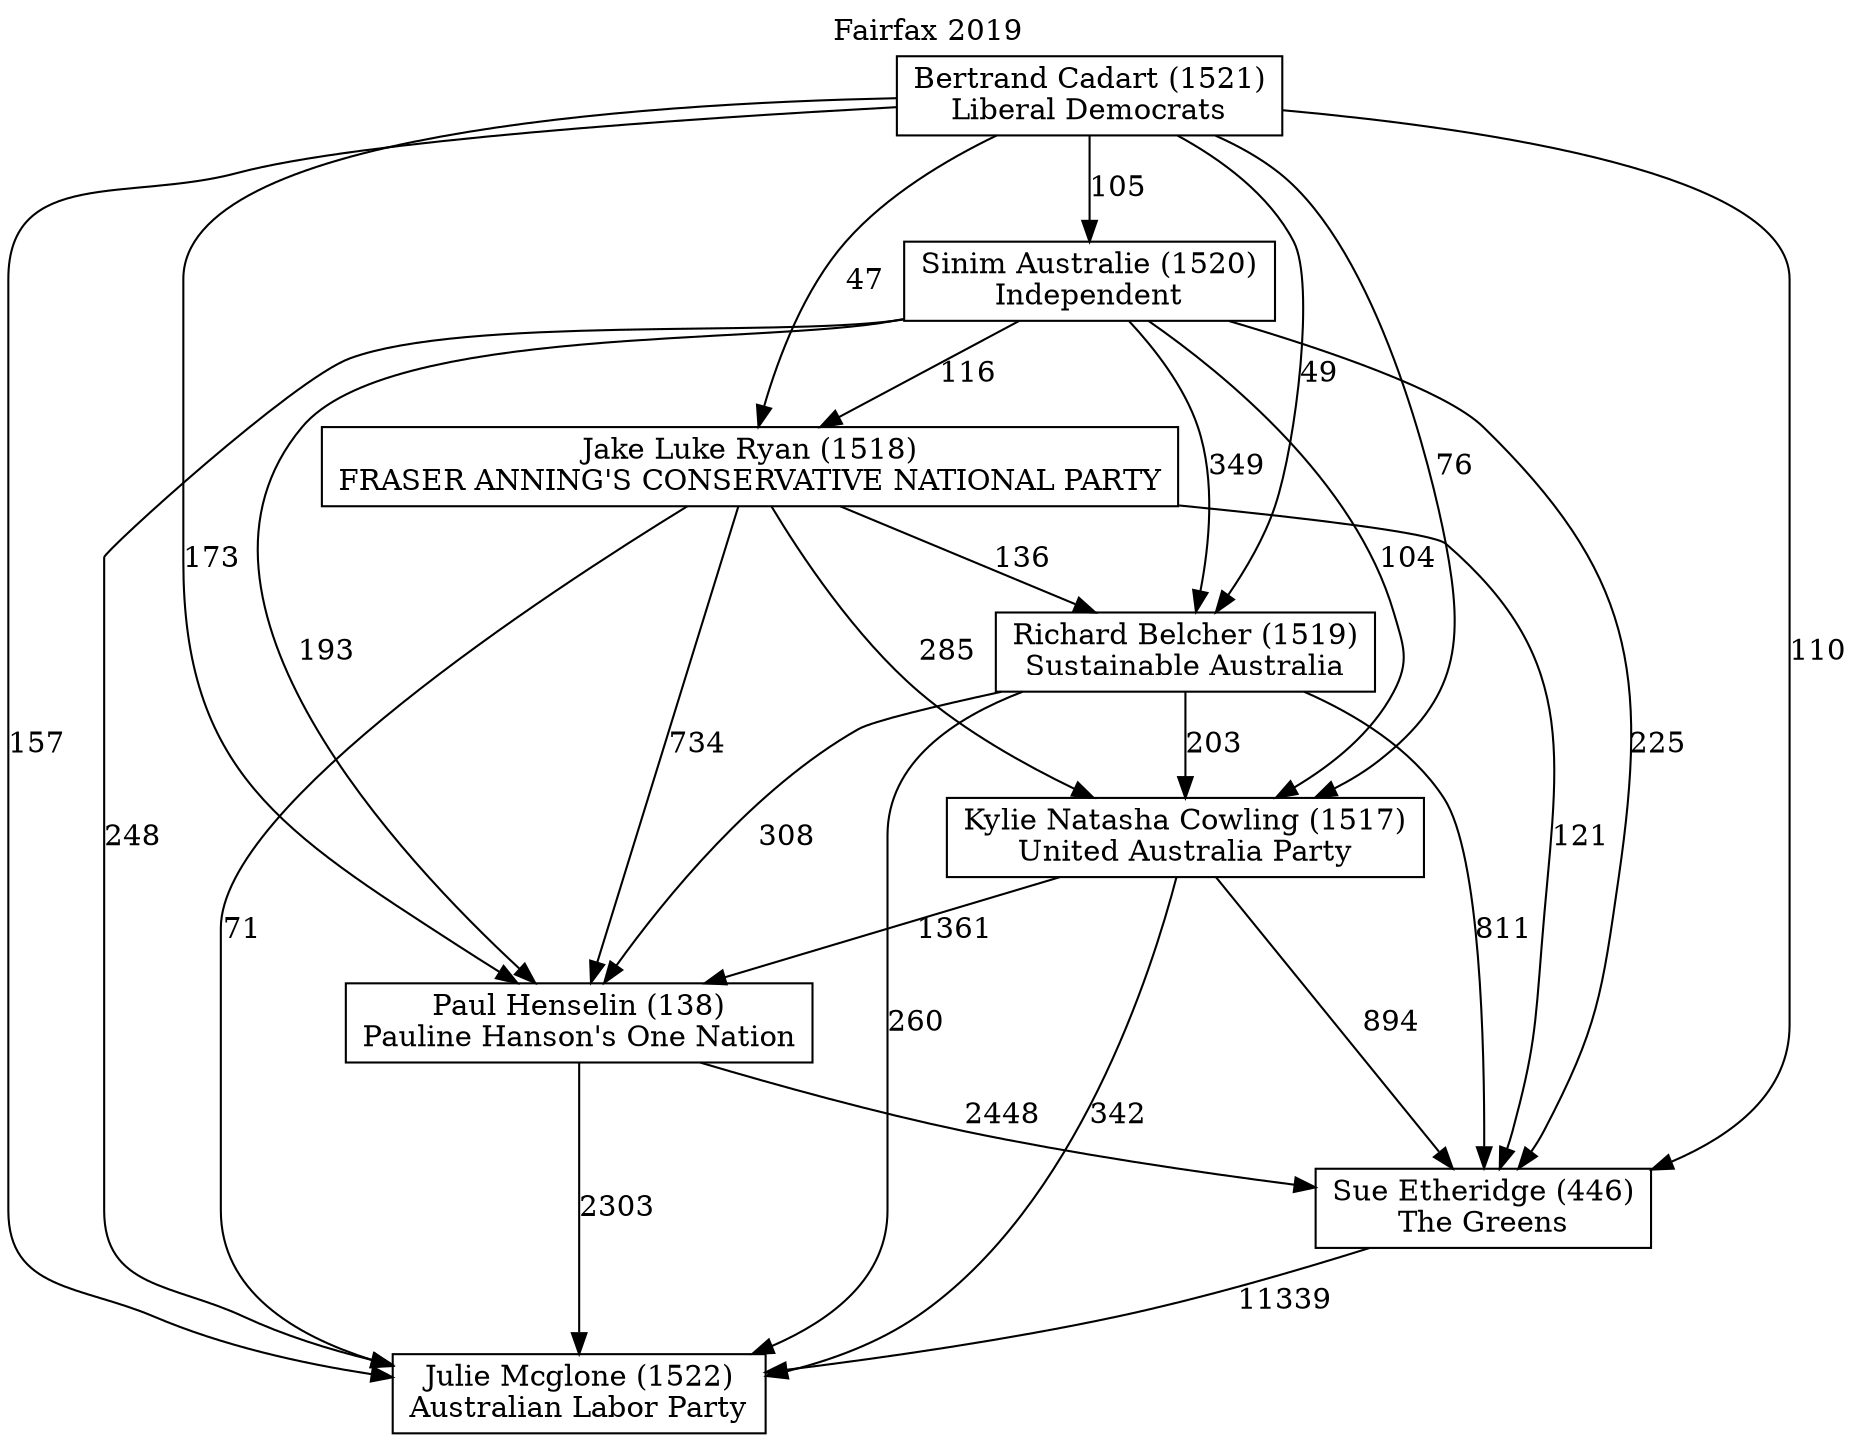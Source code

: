 // House preference flow
digraph "Julie Mcglone (1522)_Fairfax_2019" {
	graph [label="Fairfax 2019" labelloc=t mclimit=10]
	node [shape=box]
	"Bertrand Cadart (1521)" [label="Bertrand Cadart (1521)
Liberal Democrats"]
	"Jake Luke Ryan (1518)" [label="Jake Luke Ryan (1518)
FRASER ANNING'S CONSERVATIVE NATIONAL PARTY"]
	"Julie Mcglone (1522)" [label="Julie Mcglone (1522)
Australian Labor Party"]
	"Kylie Natasha Cowling (1517)" [label="Kylie Natasha Cowling (1517)
United Australia Party"]
	"Paul Henselin (138)" [label="Paul Henselin (138)
Pauline Hanson's One Nation"]
	"Richard Belcher (1519)" [label="Richard Belcher (1519)
Sustainable Australia"]
	"Sinim Australie (1520)" [label="Sinim Australie (1520)
Independent"]
	"Sue Etheridge (446)" [label="Sue Etheridge (446)
The Greens"]
	"Bertrand Cadart (1521)" -> "Jake Luke Ryan (1518)" [label=47]
	"Bertrand Cadart (1521)" -> "Julie Mcglone (1522)" [label=157]
	"Bertrand Cadart (1521)" -> "Kylie Natasha Cowling (1517)" [label=76]
	"Bertrand Cadart (1521)" -> "Paul Henselin (138)" [label=173]
	"Bertrand Cadart (1521)" -> "Richard Belcher (1519)" [label=49]
	"Bertrand Cadart (1521)" -> "Sinim Australie (1520)" [label=105]
	"Bertrand Cadart (1521)" -> "Sue Etheridge (446)" [label=110]
	"Jake Luke Ryan (1518)" -> "Julie Mcglone (1522)" [label=71]
	"Jake Luke Ryan (1518)" -> "Kylie Natasha Cowling (1517)" [label=285]
	"Jake Luke Ryan (1518)" -> "Paul Henselin (138)" [label=734]
	"Jake Luke Ryan (1518)" -> "Richard Belcher (1519)" [label=136]
	"Jake Luke Ryan (1518)" -> "Sue Etheridge (446)" [label=121]
	"Kylie Natasha Cowling (1517)" -> "Julie Mcglone (1522)" [label=342]
	"Kylie Natasha Cowling (1517)" -> "Paul Henselin (138)" [label=1361]
	"Kylie Natasha Cowling (1517)" -> "Sue Etheridge (446)" [label=894]
	"Paul Henselin (138)" -> "Julie Mcglone (1522)" [label=2303]
	"Paul Henselin (138)" -> "Sue Etheridge (446)" [label=2448]
	"Richard Belcher (1519)" -> "Julie Mcglone (1522)" [label=260]
	"Richard Belcher (1519)" -> "Kylie Natasha Cowling (1517)" [label=203]
	"Richard Belcher (1519)" -> "Paul Henselin (138)" [label=308]
	"Richard Belcher (1519)" -> "Sue Etheridge (446)" [label=811]
	"Sinim Australie (1520)" -> "Jake Luke Ryan (1518)" [label=116]
	"Sinim Australie (1520)" -> "Julie Mcglone (1522)" [label=248]
	"Sinim Australie (1520)" -> "Kylie Natasha Cowling (1517)" [label=104]
	"Sinim Australie (1520)" -> "Paul Henselin (138)" [label=193]
	"Sinim Australie (1520)" -> "Richard Belcher (1519)" [label=349]
	"Sinim Australie (1520)" -> "Sue Etheridge (446)" [label=225]
	"Sue Etheridge (446)" -> "Julie Mcglone (1522)" [label=11339]
}
